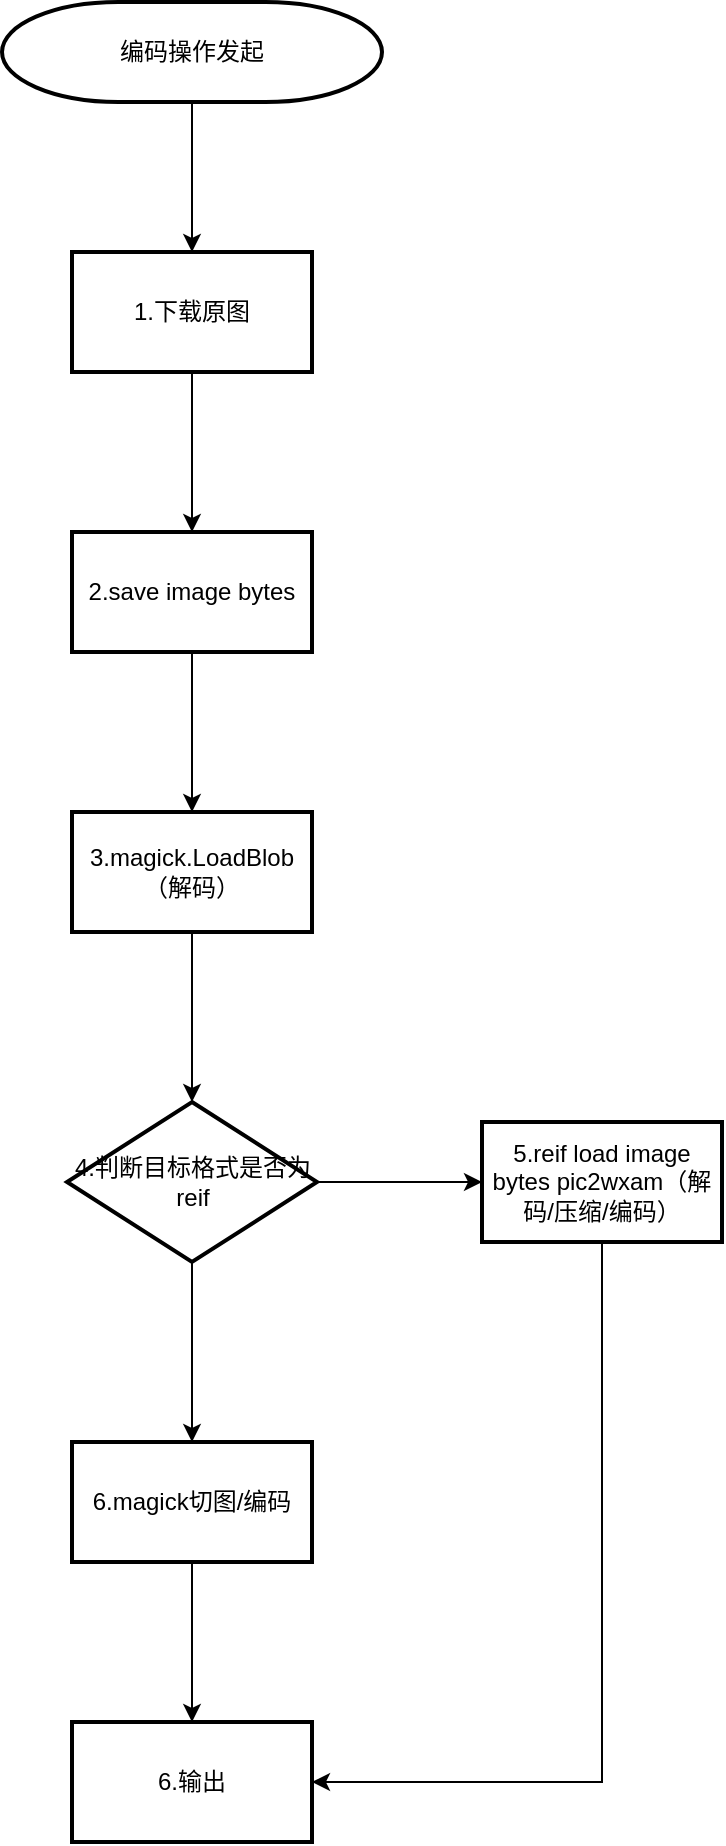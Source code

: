 <mxfile version="21.2.9" type="github">
  <diagram name="第 1 页" id="xmUwAS20dM-zCsqbfTOq">
    <mxGraphModel dx="1914" dy="1038" grid="1" gridSize="10" guides="1" tooltips="1" connect="1" arrows="1" fold="1" page="1" pageScale="1" pageWidth="827" pageHeight="1169" math="0" shadow="0">
      <root>
        <mxCell id="0" />
        <mxCell id="1" parent="0" />
        <mxCell id="1DThIXNUQSY7SV4z4Cfq-3" value="" style="edgeStyle=orthogonalEdgeStyle;rounded=0;orthogonalLoop=1;jettySize=auto;html=1;" edge="1" parent="1" source="1DThIXNUQSY7SV4z4Cfq-1" target="1DThIXNUQSY7SV4z4Cfq-2">
          <mxGeometry relative="1" as="geometry" />
        </mxCell>
        <mxCell id="1DThIXNUQSY7SV4z4Cfq-1" value="编码操作发起" style="strokeWidth=2;html=1;shape=mxgraph.flowchart.terminator;whiteSpace=wrap;" vertex="1" parent="1">
          <mxGeometry x="230" y="230" width="190" height="50" as="geometry" />
        </mxCell>
        <mxCell id="1DThIXNUQSY7SV4z4Cfq-5" value="" style="edgeStyle=orthogonalEdgeStyle;rounded=0;orthogonalLoop=1;jettySize=auto;html=1;" edge="1" parent="1" source="1DThIXNUQSY7SV4z4Cfq-2" target="1DThIXNUQSY7SV4z4Cfq-4">
          <mxGeometry relative="1" as="geometry" />
        </mxCell>
        <mxCell id="1DThIXNUQSY7SV4z4Cfq-2" value="1.下载原图" style="whiteSpace=wrap;html=1;strokeWidth=2;" vertex="1" parent="1">
          <mxGeometry x="265" y="355" width="120" height="60" as="geometry" />
        </mxCell>
        <mxCell id="1DThIXNUQSY7SV4z4Cfq-7" value="" style="edgeStyle=orthogonalEdgeStyle;rounded=0;orthogonalLoop=1;jettySize=auto;html=1;" edge="1" parent="1" source="1DThIXNUQSY7SV4z4Cfq-4" target="1DThIXNUQSY7SV4z4Cfq-6">
          <mxGeometry relative="1" as="geometry" />
        </mxCell>
        <mxCell id="1DThIXNUQSY7SV4z4Cfq-4" value="2.save image bytes" style="whiteSpace=wrap;html=1;strokeWidth=2;" vertex="1" parent="1">
          <mxGeometry x="265" y="495" width="120" height="60" as="geometry" />
        </mxCell>
        <mxCell id="1DThIXNUQSY7SV4z4Cfq-9" value="" style="edgeStyle=orthogonalEdgeStyle;rounded=0;orthogonalLoop=1;jettySize=auto;html=1;" edge="1" parent="1" source="1DThIXNUQSY7SV4z4Cfq-6" target="1DThIXNUQSY7SV4z4Cfq-8">
          <mxGeometry relative="1" as="geometry" />
        </mxCell>
        <mxCell id="1DThIXNUQSY7SV4z4Cfq-6" value="3.magick.LoadBlob（解码）" style="whiteSpace=wrap;html=1;strokeWidth=2;" vertex="1" parent="1">
          <mxGeometry x="265" y="635" width="120" height="60" as="geometry" />
        </mxCell>
        <mxCell id="1DThIXNUQSY7SV4z4Cfq-11" value="" style="edgeStyle=orthogonalEdgeStyle;rounded=0;orthogonalLoop=1;jettySize=auto;html=1;" edge="1" parent="1" source="1DThIXNUQSY7SV4z4Cfq-8" target="1DThIXNUQSY7SV4z4Cfq-10">
          <mxGeometry relative="1" as="geometry" />
        </mxCell>
        <mxCell id="1DThIXNUQSY7SV4z4Cfq-15" value="" style="edgeStyle=orthogonalEdgeStyle;rounded=0;orthogonalLoop=1;jettySize=auto;html=1;" edge="1" parent="1" source="1DThIXNUQSY7SV4z4Cfq-8" target="1DThIXNUQSY7SV4z4Cfq-14">
          <mxGeometry relative="1" as="geometry" />
        </mxCell>
        <mxCell id="1DThIXNUQSY7SV4z4Cfq-8" value="4.判断目标格式是否为reif" style="rhombus;whiteSpace=wrap;html=1;strokeWidth=2;" vertex="1" parent="1">
          <mxGeometry x="262.5" y="780" width="125" height="80" as="geometry" />
        </mxCell>
        <mxCell id="1DThIXNUQSY7SV4z4Cfq-13" value="" style="edgeStyle=orthogonalEdgeStyle;rounded=0;orthogonalLoop=1;jettySize=auto;html=1;" edge="1" parent="1" source="1DThIXNUQSY7SV4z4Cfq-10" target="1DThIXNUQSY7SV4z4Cfq-12">
          <mxGeometry relative="1" as="geometry" />
        </mxCell>
        <mxCell id="1DThIXNUQSY7SV4z4Cfq-10" value="6.magick切图/编码" style="whiteSpace=wrap;html=1;strokeWidth=2;" vertex="1" parent="1">
          <mxGeometry x="265" y="950" width="120" height="60" as="geometry" />
        </mxCell>
        <mxCell id="1DThIXNUQSY7SV4z4Cfq-12" value="6.输出" style="whiteSpace=wrap;html=1;strokeWidth=2;" vertex="1" parent="1">
          <mxGeometry x="265" y="1090" width="120" height="60" as="geometry" />
        </mxCell>
        <mxCell id="1DThIXNUQSY7SV4z4Cfq-17" value="" style="edgeStyle=orthogonalEdgeStyle;rounded=0;orthogonalLoop=1;jettySize=auto;html=1;entryX=1;entryY=0.5;entryDx=0;entryDy=0;exitX=0.5;exitY=1;exitDx=0;exitDy=0;" edge="1" parent="1" source="1DThIXNUQSY7SV4z4Cfq-14" target="1DThIXNUQSY7SV4z4Cfq-12">
          <mxGeometry relative="1" as="geometry">
            <mxPoint x="530" y="930" as="targetPoint" />
          </mxGeometry>
        </mxCell>
        <mxCell id="1DThIXNUQSY7SV4z4Cfq-14" value="5.reif load image bytes pic2wxam&lt;span style=&quot;background-color: initial;&quot;&gt;（解码/压缩/编码）&lt;/span&gt;" style="whiteSpace=wrap;html=1;strokeWidth=2;" vertex="1" parent="1">
          <mxGeometry x="470" y="790" width="120" height="60" as="geometry" />
        </mxCell>
      </root>
    </mxGraphModel>
  </diagram>
</mxfile>
